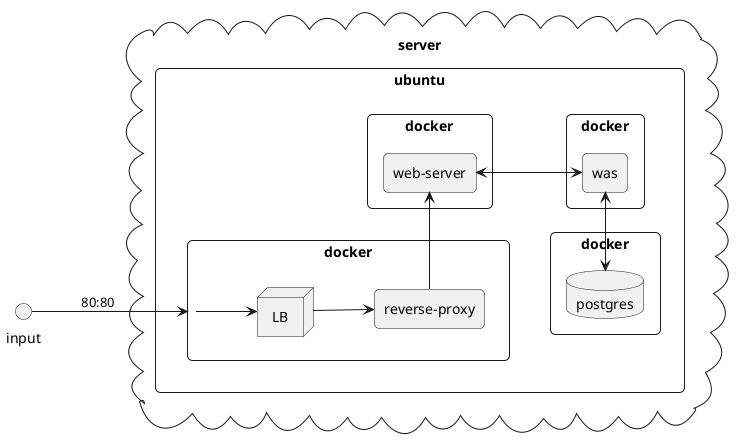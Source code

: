 @startuml
left to right direction
skinparam roundCorner 10

circle input{}

cloud server as server{
    rectangle ubuntu as ubuntu {




         rectangle docker as was {
        rectangle was as wasApp {

        }
         }
          rectangle docker as web {
        rectangle web-server as webApp{

        }
          }

          rectangle docker as db{
                  database postgres as dbApp{
                      }
              }




        rectangle docker as nginx {

                node LB as LB {

                }
                rectangle reverse-proxy as reverseProxy {

                }
                }

    }
    input ==> nginx : "80:80"
    nginx ==> LB
    LB ==> reverseProxy
    reverseProxy =up> webApp
    webApp <==> wasApp

    dbApp <=down> wasApp





}


@enduml